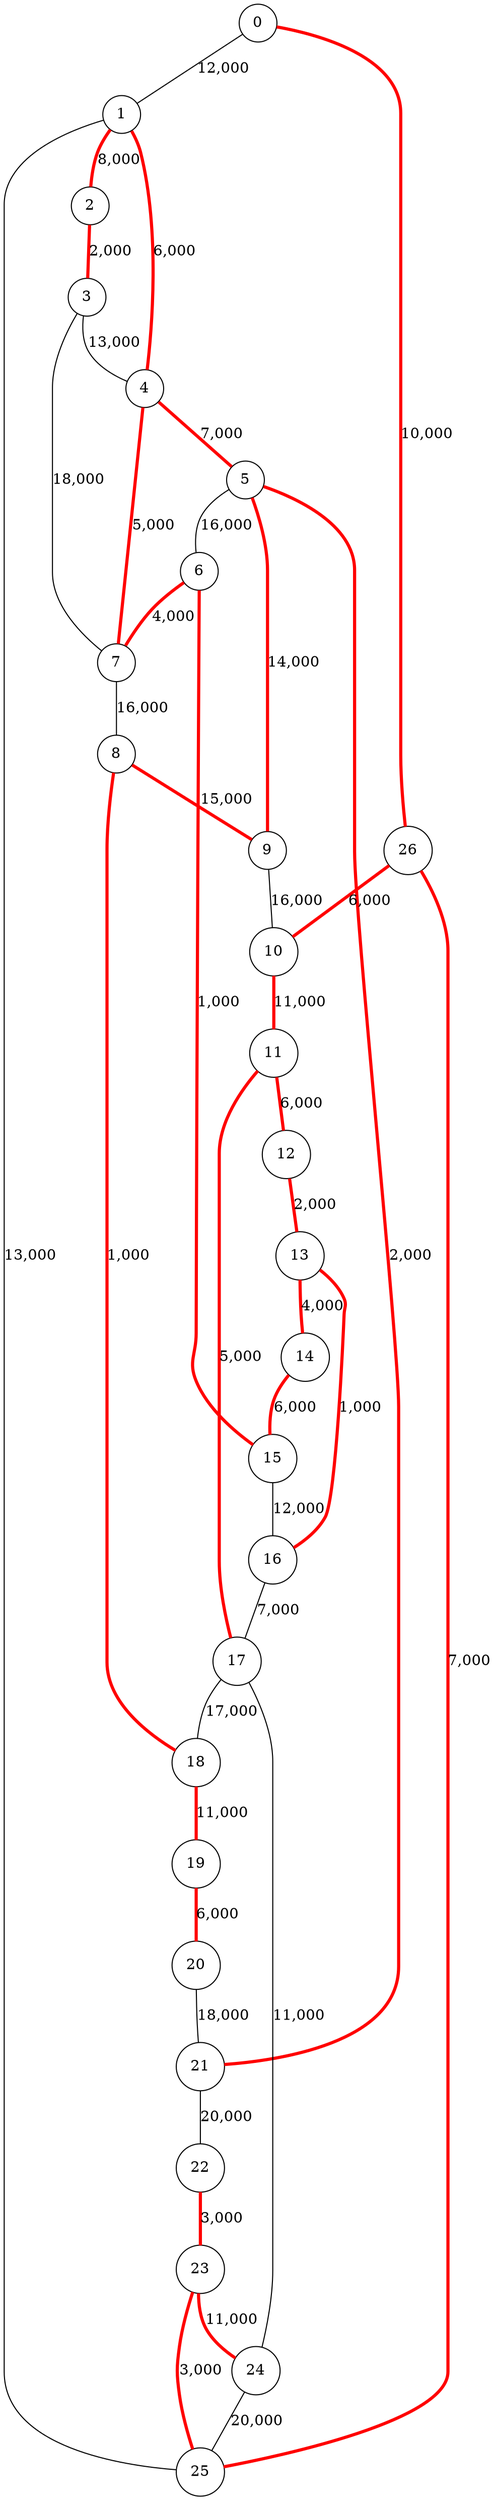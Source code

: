 graph G {
  overlap=false; splines=true; fontsize=10;
  0 [shape=circle];
  1 [shape=circle];
  2 [shape=circle];
  3 [shape=circle];
  4 [shape=circle];
  5 [shape=circle];
  6 [shape=circle];
  7 [shape=circle];
  8 [shape=circle];
  9 [shape=circle];
  10 [shape=circle];
  11 [shape=circle];
  12 [shape=circle];
  13 [shape=circle];
  14 [shape=circle];
  15 [shape=circle];
  16 [shape=circle];
  17 [shape=circle];
  18 [shape=circle];
  19 [shape=circle];
  20 [shape=circle];
  21 [shape=circle];
  22 [shape=circle];
  23 [shape=circle];
  24 [shape=circle];
  25 [shape=circle];
  26 [shape=circle];
  0 -- 1 [label="12,000"];
  0 -- 26 [label="10,000",color=red,penwidth=3];
  1 -- 4 [label="6,000",color=red,penwidth=3];
  1 -- 25 [label="13,000"];
  1 -- 2 [label="8,000",color=red,penwidth=3];
  2 -- 3 [label="2,000",color=red,penwidth=3];
  3 -- 4 [label="13,000"];
  3 -- 7 [label="18,000"];
  4 -- 5 [label="7,000",color=red,penwidth=3];
  4 -- 7 [label="5,000",color=red,penwidth=3];
  5 -- 21 [label="2,000",color=red,penwidth=3];
  5 -- 9 [label="14,000",color=red,penwidth=3];
  5 -- 6 [label="16,000"];
  6 -- 7 [label="4,000",color=red,penwidth=3];
  6 -- 15 [label="1,000",color=red,penwidth=3];
  7 -- 8 [label="16,000"];
  8 -- 9 [label="15,000",color=red,penwidth=3];
  8 -- 18 [label="1,000",color=red,penwidth=3];
  9 -- 10 [label="16,000"];
  10 -- 11 [label="11,000",color=red,penwidth=3];
  26 -- 10 [label="6,000",color=red,penwidth=3];
  11 -- 12 [label="6,000",color=red,penwidth=3];
  11 -- 17 [label="5,000",color=red,penwidth=3];
  12 -- 13 [label="2,000",color=red,penwidth=3];
  13 -- 16 [label="1,000",color=red,penwidth=3];
  13 -- 14 [label="4,000",color=red,penwidth=3];
  14 -- 15 [label="6,000",color=red,penwidth=3];
  15 -- 16 [label="12,000"];
  16 -- 17 [label="7,000"];
  17 -- 24 [label="11,000"];
  17 -- 18 [label="17,000"];
  18 -- 19 [label="11,000",color=red,penwidth=3];
  19 -- 20 [label="6,000",color=red,penwidth=3];
  20 -- 21 [label="18,000"];
  21 -- 22 [label="20,000"];
  22 -- 23 [label="3,000",color=red,penwidth=3];
  23 -- 24 [label="11,000",color=red,penwidth=3];
  23 -- 25 [label="3,000",color=red,penwidth=3];
  24 -- 25 [label="20,000"];
  26 -- 25 [label="7,000",color=red,penwidth=3];
}
